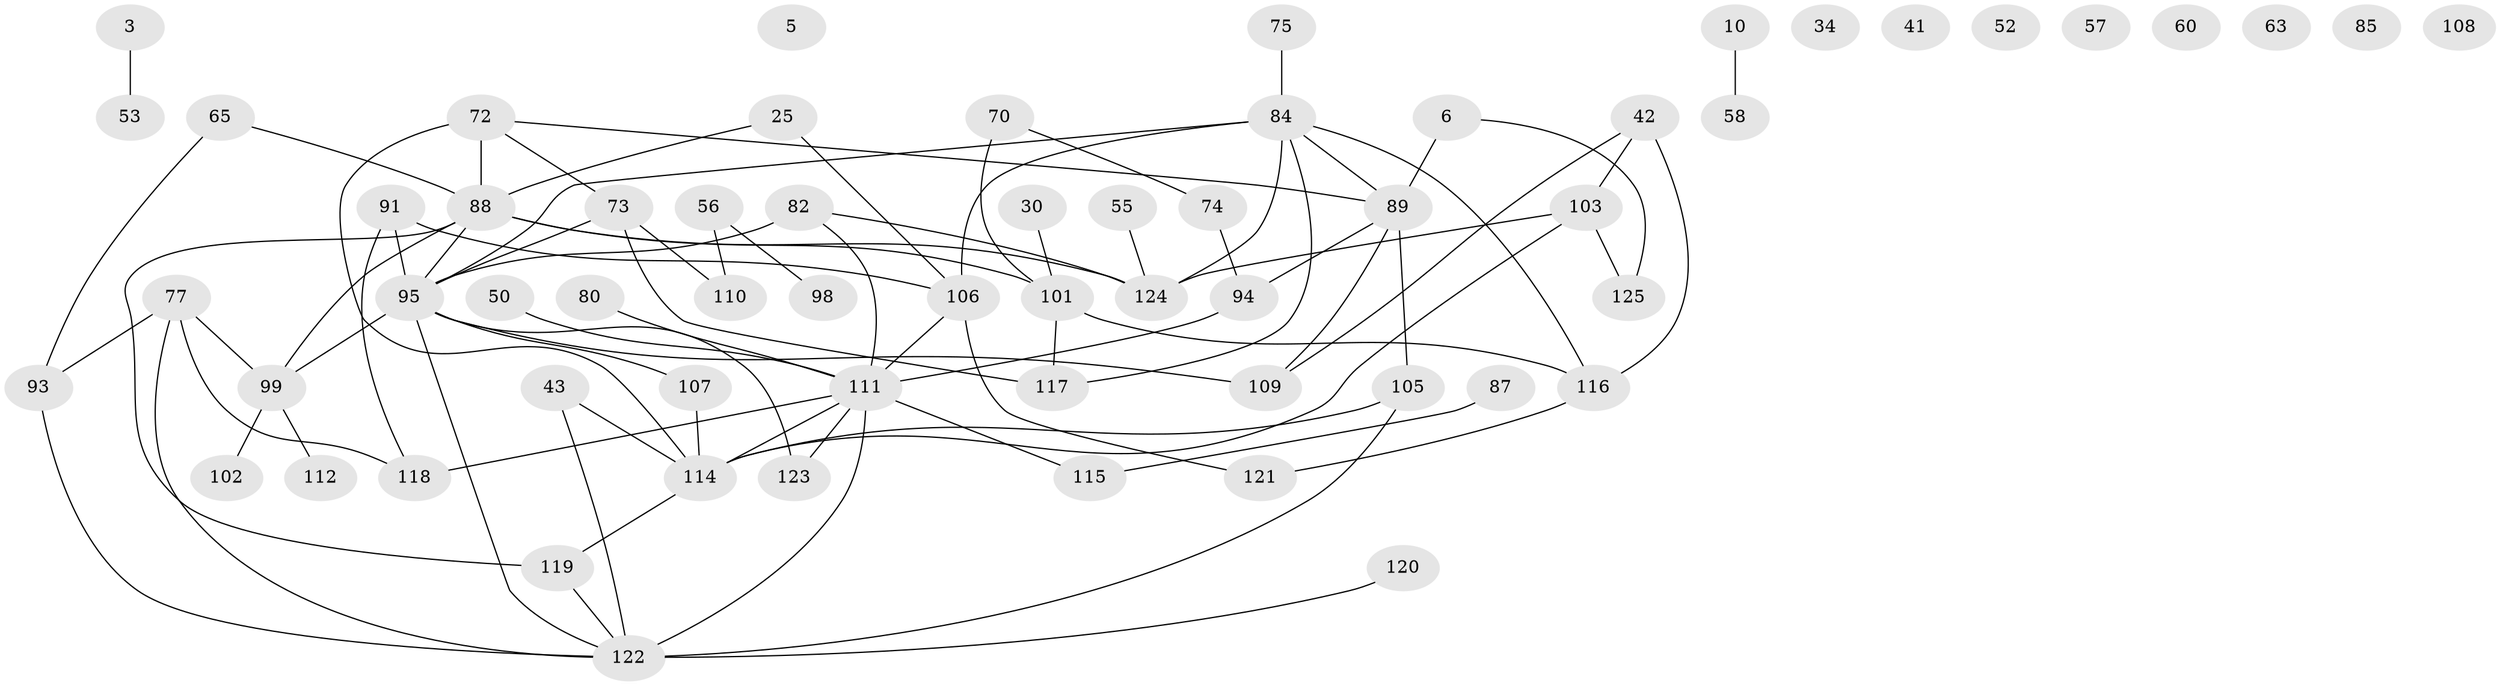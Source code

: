 // original degree distribution, {3: 0.28, 2: 0.208, 1: 0.168, 0: 0.072, 5: 0.064, 7: 0.016, 4: 0.184, 6: 0.008}
// Generated by graph-tools (version 1.1) at 2025/43/03/04/25 21:43:08]
// undirected, 62 vertices, 83 edges
graph export_dot {
graph [start="1"]
  node [color=gray90,style=filled];
  3;
  5;
  6;
  10;
  25;
  30;
  34;
  41;
  42;
  43;
  50;
  52;
  53;
  55;
  56;
  57;
  58;
  60;
  63;
  65;
  70;
  72 [super="+26+64"];
  73 [super="+18"];
  74;
  75;
  77 [super="+28"];
  80;
  82;
  84 [super="+37+62"];
  85;
  87;
  88 [super="+32+76+81"];
  89 [super="+59"];
  91;
  93;
  94 [super="+69"];
  95 [super="+54+83"];
  98;
  99 [super="+2+68+45"];
  101 [super="+51"];
  102;
  103 [super="+92"];
  105 [super="+78"];
  106 [super="+4+39+66+27"];
  107 [super="+86"];
  108;
  109;
  110;
  111 [super="+97+96"];
  112;
  114 [super="+79+90+100"];
  115 [super="+1+12+31"];
  116 [super="+113"];
  117;
  118 [super="+17"];
  119 [super="+49"];
  120;
  121;
  122 [super="+38+71"];
  123 [super="+20"];
  124 [super="+104"];
  125;
  3 -- 53;
  6 -- 89;
  6 -- 125;
  10 -- 58;
  25 -- 106;
  25 -- 88;
  30 -- 101;
  42 -- 109;
  42 -- 116 [weight=2];
  42 -- 103;
  43 -- 122;
  43 -- 114;
  50 -- 111;
  55 -- 124;
  56 -- 98;
  56 -- 110;
  65 -- 93;
  65 -- 88;
  70 -- 74;
  70 -- 101;
  72 -- 73;
  72 -- 89;
  72 -- 88 [weight=3];
  72 -- 114;
  73 -- 110;
  73 -- 117 [weight=2];
  73 -- 95;
  74 -- 94;
  75 -- 84;
  77 -- 93 [weight=2];
  77 -- 118;
  77 -- 122;
  77 -- 99;
  80 -- 111;
  82 -- 111;
  82 -- 95;
  82 -- 124;
  84 -- 117;
  84 -- 95 [weight=2];
  84 -- 116;
  84 -- 106;
  84 -- 124;
  84 -- 89;
  87 -- 115;
  88 -- 124 [weight=2];
  88 -- 95;
  88 -- 99;
  88 -- 101 [weight=2];
  88 -- 119;
  89 -- 94 [weight=2];
  89 -- 105;
  89 -- 109;
  91 -- 118;
  91 -- 106;
  91 -- 95;
  93 -- 122;
  94 -- 111 [weight=2];
  95 -- 123;
  95 -- 122 [weight=2];
  95 -- 107 [weight=2];
  95 -- 109;
  95 -- 99;
  99 -- 102;
  99 -- 112;
  101 -- 116;
  101 -- 117;
  103 -- 124 [weight=2];
  103 -- 125;
  103 -- 114 [weight=2];
  105 -- 114 [weight=2];
  105 -- 122 [weight=2];
  106 -- 121;
  106 -- 111;
  107 -- 114;
  111 -- 114 [weight=2];
  111 -- 115;
  111 -- 118;
  111 -- 122 [weight=2];
  111 -- 123;
  114 -- 119;
  116 -- 121 [weight=2];
  119 -- 122;
  120 -- 122;
}
